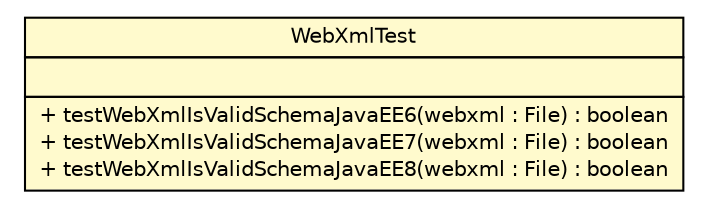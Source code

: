 #!/usr/local/bin/dot
#
# Class diagram 
# Generated by UMLGraph version R5_6-24-gf6e263 (http://www.umlgraph.org/)
#

digraph G {
	edge [fontname="Helvetica",fontsize=10,labelfontname="Helvetica",labelfontsize=10];
	node [fontname="Helvetica",fontsize=10,shape=plaintext];
	nodesep=0.25;
	ranksep=0.5;
	// nl.b3p.brmo.test.util.WebXmlTest
	c28 [label=<<table title="nl.b3p.brmo.test.util.WebXmlTest" border="0" cellborder="1" cellspacing="0" cellpadding="2" port="p" bgcolor="lemonChiffon" href="./WebXmlTest.html">
		<tr><td><table border="0" cellspacing="0" cellpadding="1">
<tr><td align="center" balign="center"> WebXmlTest </td></tr>
		</table></td></tr>
		<tr><td><table border="0" cellspacing="0" cellpadding="1">
<tr><td align="left" balign="left">  </td></tr>
		</table></td></tr>
		<tr><td><table border="0" cellspacing="0" cellpadding="1">
<tr><td align="left" balign="left"> + testWebXmlIsValidSchemaJavaEE6(webxml : File) : boolean </td></tr>
<tr><td align="left" balign="left"> + testWebXmlIsValidSchemaJavaEE7(webxml : File) : boolean </td></tr>
<tr><td align="left" balign="left"> + testWebXmlIsValidSchemaJavaEE8(webxml : File) : boolean </td></tr>
		</table></td></tr>
		</table>>, URL="./WebXmlTest.html", fontname="Helvetica", fontcolor="black", fontsize=10.0];
}

